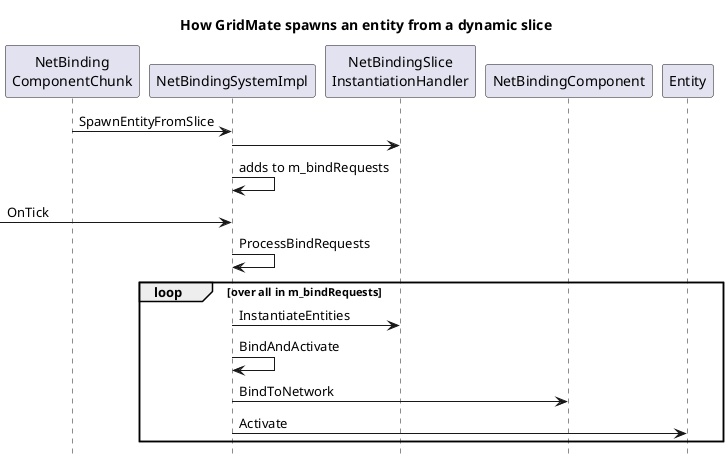 @startuml Spawn Entity from Slice

title How GridMate spawns an entity from a dynamic slice

hide footbox

"NetBinding\nComponentChunk" -> NetBindingSystemImpl: SpawnEntityFromSlice
NetBindingSystemImpl -> "NetBindingSlice\nInstantiationHandler"
NetBindingSystemImpl -> NetBindingSystemImpl :  adds to m_bindRequests


[-> NetBindingSystemImpl: OnTick
NetBindingSystemImpl -> NetBindingSystemImpl: ProcessBindRequests
loop over all in m_bindRequests
    NetBindingSystemImpl -> "NetBindingSlice\nInstantiationHandler" : InstantiateEntities
    NetBindingSystemImpl -> NetBindingSystemImpl : BindAndActivate
    NetBindingSystemImpl -> NetBindingComponent : BindToNetwork
    NetBindingSystemImpl -> Entity : Activate
end

@enduml
